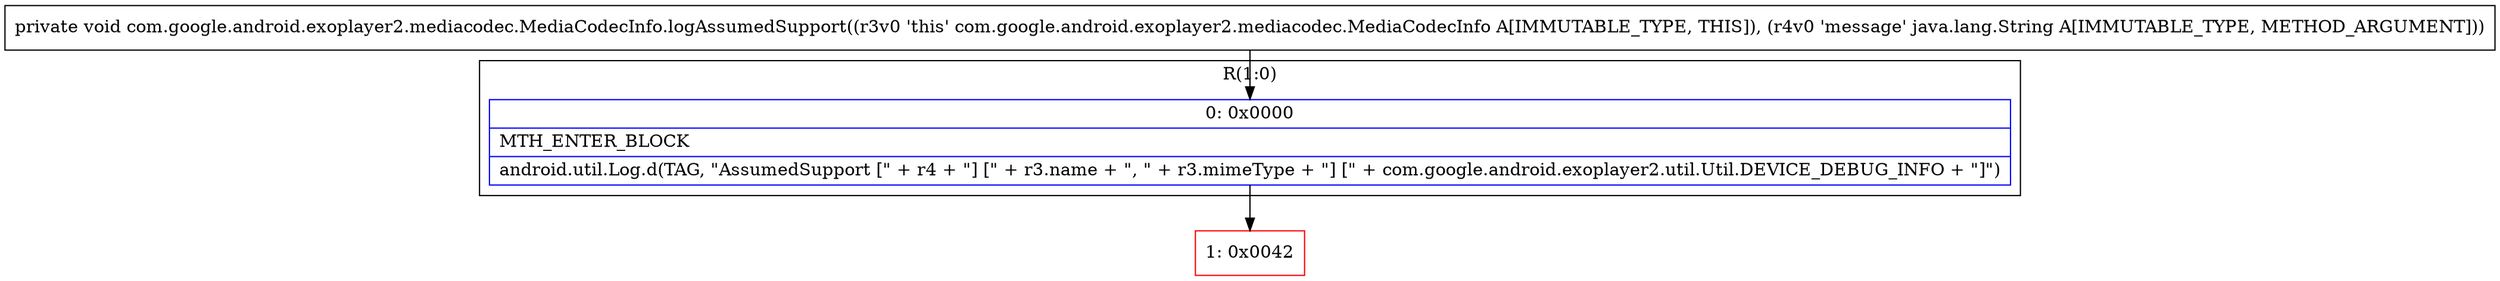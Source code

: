 digraph "CFG forcom.google.android.exoplayer2.mediacodec.MediaCodecInfo.logAssumedSupport(Ljava\/lang\/String;)V" {
subgraph cluster_Region_1784848258 {
label = "R(1:0)";
node [shape=record,color=blue];
Node_0 [shape=record,label="{0\:\ 0x0000|MTH_ENTER_BLOCK\l|android.util.Log.d(TAG, \"AssumedSupport [\" + r4 + \"] [\" + r3.name + \", \" + r3.mimeType + \"] [\" + com.google.android.exoplayer2.util.Util.DEVICE_DEBUG_INFO + \"]\")\l}"];
}
Node_1 [shape=record,color=red,label="{1\:\ 0x0042}"];
MethodNode[shape=record,label="{private void com.google.android.exoplayer2.mediacodec.MediaCodecInfo.logAssumedSupport((r3v0 'this' com.google.android.exoplayer2.mediacodec.MediaCodecInfo A[IMMUTABLE_TYPE, THIS]), (r4v0 'message' java.lang.String A[IMMUTABLE_TYPE, METHOD_ARGUMENT])) }"];
MethodNode -> Node_0;
Node_0 -> Node_1;
}

